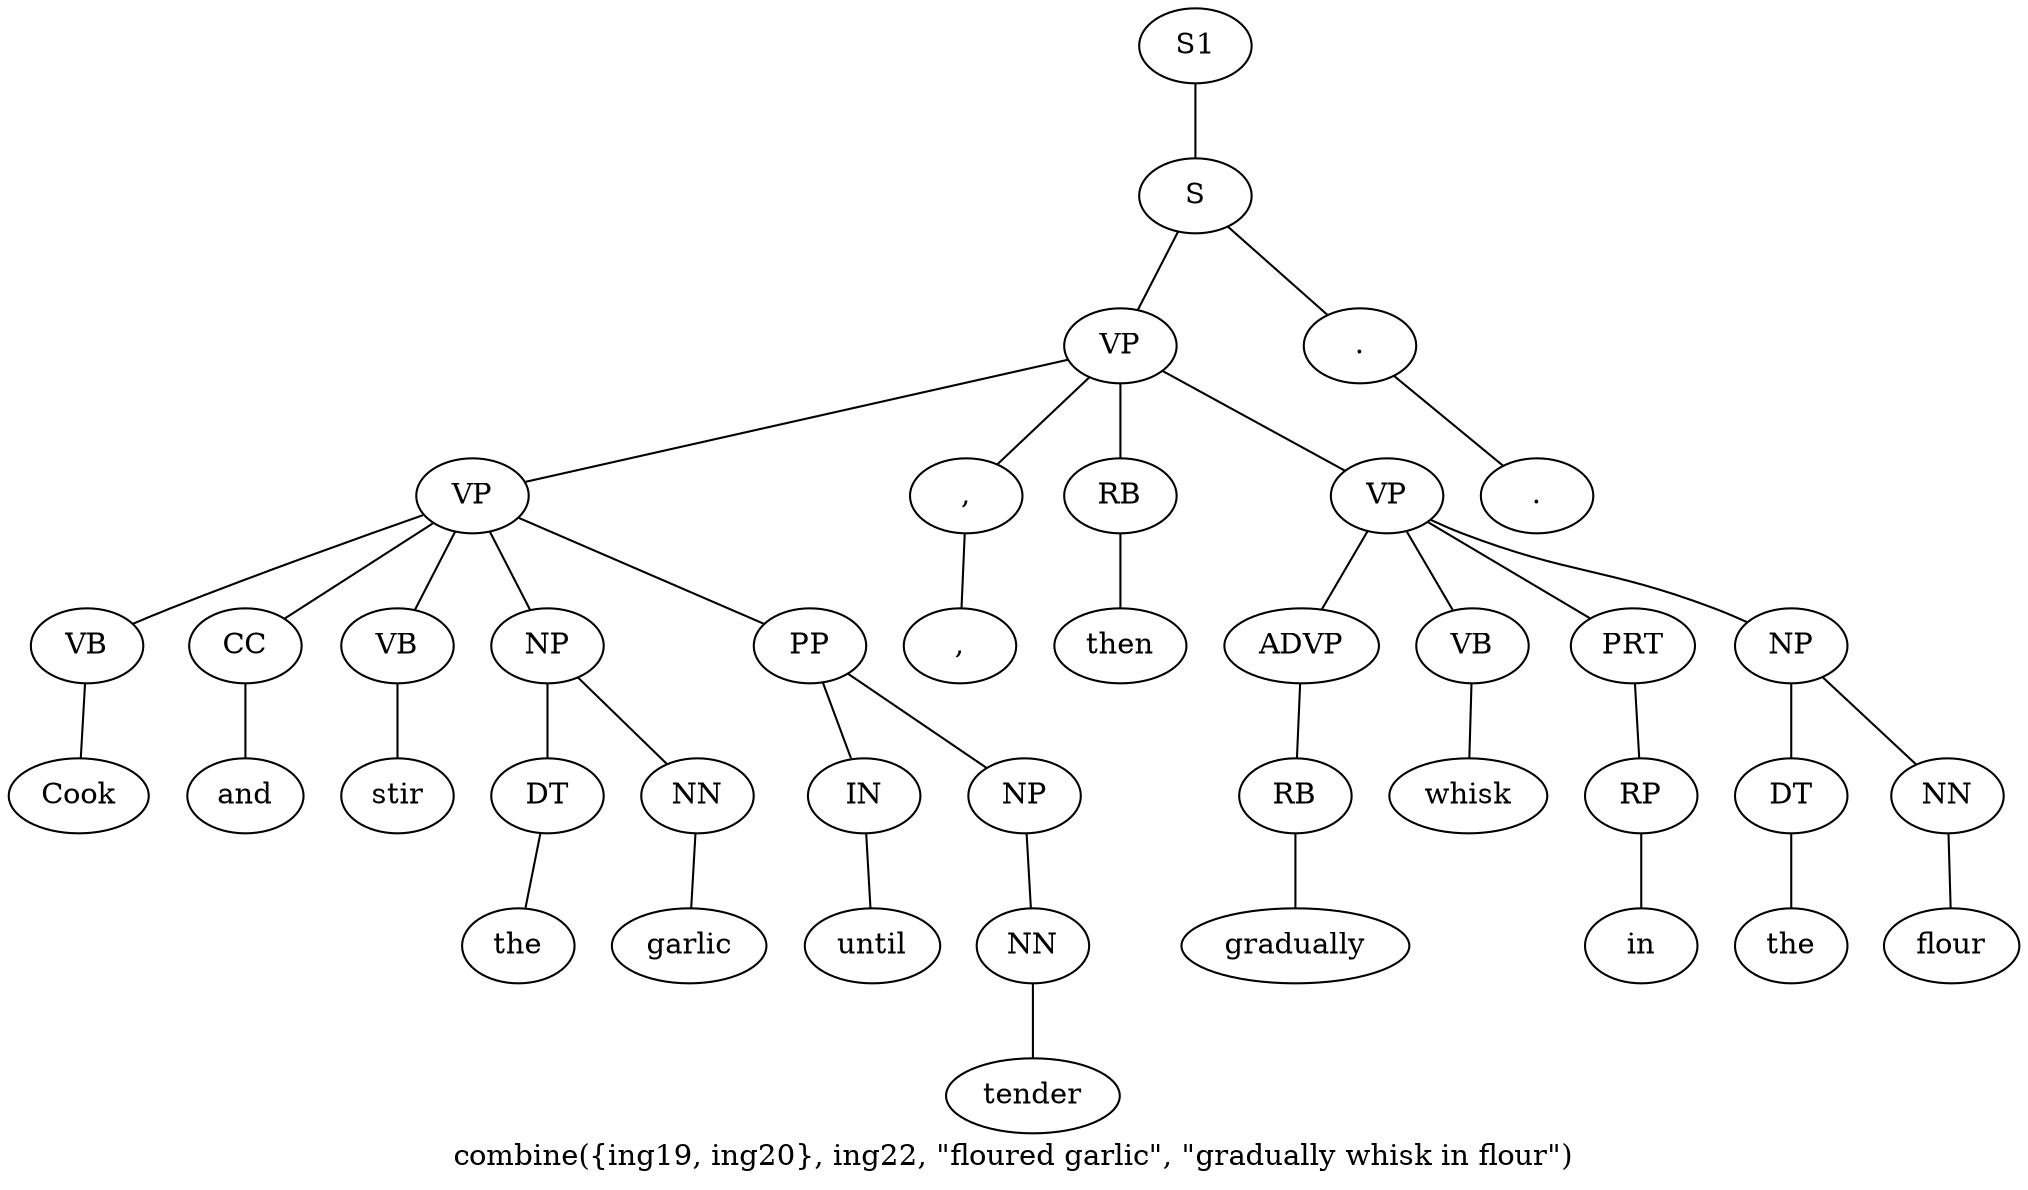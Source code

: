 graph SyntaxGraph {
	label = "combine({ing19, ing20}, ing22, \"floured garlic\", \"gradually whisk in flour\")";
	Node0 [label="S1"];
	Node1 [label="S"];
	Node2 [label="VP"];
	Node3 [label="VP"];
	Node4 [label="VB"];
	Node5 [label="Cook"];
	Node6 [label="CC"];
	Node7 [label="and"];
	Node8 [label="VB"];
	Node9 [label="stir"];
	Node10 [label="NP"];
	Node11 [label="DT"];
	Node12 [label="the"];
	Node13 [label="NN"];
	Node14 [label="garlic"];
	Node15 [label="PP"];
	Node16 [label="IN"];
	Node17 [label="until"];
	Node18 [label="NP"];
	Node19 [label="NN"];
	Node20 [label="tender"];
	Node21 [label=","];
	Node22 [label=","];
	Node23 [label="RB"];
	Node24 [label="then"];
	Node25 [label="VP"];
	Node26 [label="ADVP"];
	Node27 [label="RB"];
	Node28 [label="gradually"];
	Node29 [label="VB"];
	Node30 [label="whisk"];
	Node31 [label="PRT"];
	Node32 [label="RP"];
	Node33 [label="in"];
	Node34 [label="NP"];
	Node35 [label="DT"];
	Node36 [label="the"];
	Node37 [label="NN"];
	Node38 [label="flour"];
	Node39 [label="."];
	Node40 [label="."];

	Node0 -- Node1;
	Node1 -- Node2;
	Node1 -- Node39;
	Node2 -- Node3;
	Node2 -- Node21;
	Node2 -- Node23;
	Node2 -- Node25;
	Node3 -- Node4;
	Node3 -- Node6;
	Node3 -- Node8;
	Node3 -- Node10;
	Node3 -- Node15;
	Node4 -- Node5;
	Node6 -- Node7;
	Node8 -- Node9;
	Node10 -- Node11;
	Node10 -- Node13;
	Node11 -- Node12;
	Node13 -- Node14;
	Node15 -- Node16;
	Node15 -- Node18;
	Node16 -- Node17;
	Node18 -- Node19;
	Node19 -- Node20;
	Node21 -- Node22;
	Node23 -- Node24;
	Node25 -- Node26;
	Node25 -- Node29;
	Node25 -- Node31;
	Node25 -- Node34;
	Node26 -- Node27;
	Node27 -- Node28;
	Node29 -- Node30;
	Node31 -- Node32;
	Node32 -- Node33;
	Node34 -- Node35;
	Node34 -- Node37;
	Node35 -- Node36;
	Node37 -- Node38;
	Node39 -- Node40;
}